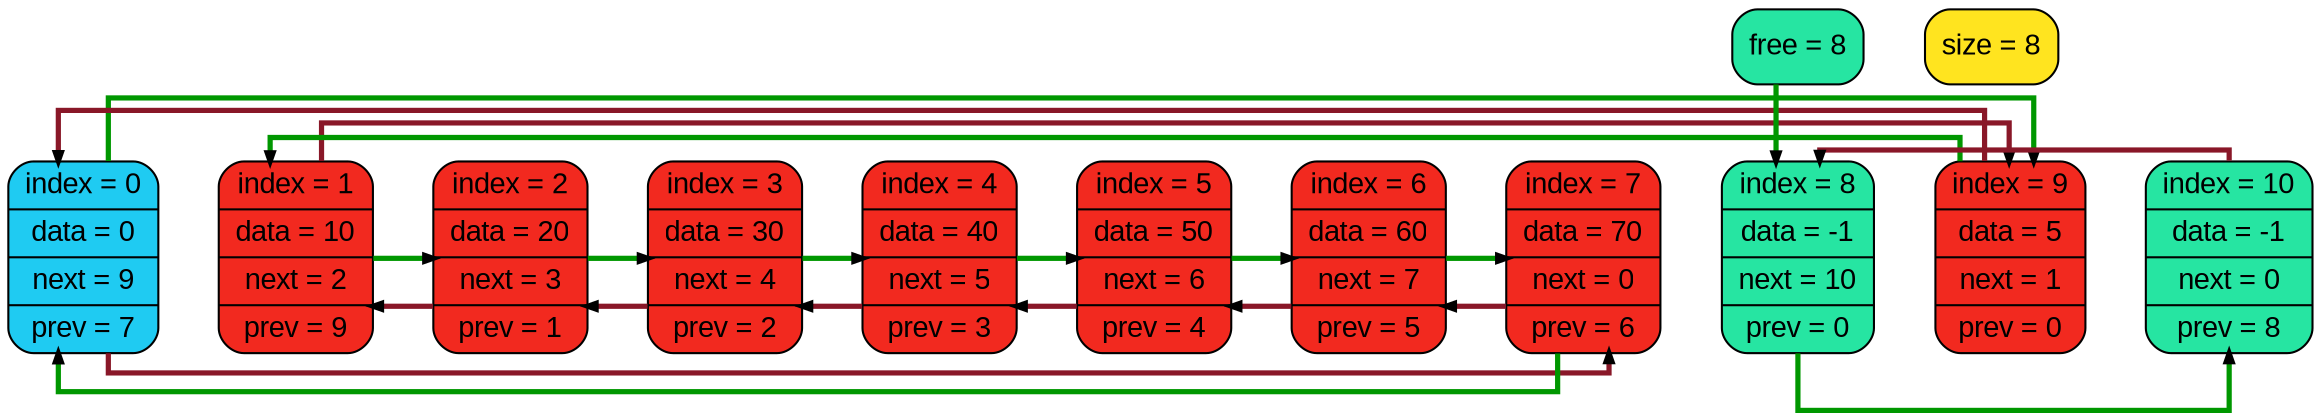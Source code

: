 digraph llist{
splines=ortho;
rankdir=HR;
nodesep=0.4;
node [shape=record, fontname="Arial"];
edge [style=bold, color="#009700:black;0.001", weight=0, penwidth=2.5, arrowsize=0.4];
0 [style = "filled, rounded", fillcolor="#1fcbf2", label=" {index = 0 | data = 0 | next = 9 | prev = 7}" ];
1 [style = "filled, rounded", fillcolor="#f2291f", label=" {index = 1 | data = 10 | next = 2 | prev = 9}" ];
2 [style = "filled, rounded", fillcolor="#f2291f", label=" {index = 2 | data = 20 | next = 3 | prev = 1}" ];
3 [style = "filled, rounded", fillcolor="#f2291f", label=" {index = 3 | data = 30 | next = 4 | prev = 2}" ];
4 [style = "filled, rounded", fillcolor="#f2291f", label=" {index = 4 | data = 40 | next = 5 | prev = 3}" ];
5 [style = "filled, rounded", fillcolor="#f2291f", label=" {index = 5 | data = 50 | next = 6 | prev = 4}" ];
6 [style = "filled, rounded", fillcolor="#f2291f", label=" {index = 6 | data = 60 | next = 7 | prev = 5}" ];
7 [style = "filled, rounded", fillcolor="#f2291f", label=" {index = 7 | data = 70 | next = 0 | prev = 6}" ];
8 [style = "filled, rounded", fillcolor="#f2291f", label=" {index = 8 | data = -1 | next = 10 | prev = 0}" ];
9 [style = "filled, rounded", fillcolor="#f2291f", label=" {index = 9 | data = 5 | next = 1 | prev = 0}" ];
10 [style = "filled, rounded", fillcolor="#f2291f", label=" {index = 10 | data = -1 | next = 0 | prev = 8}" ];
size [style = "filled, rounded", fillcolor="#ffe41f", label=" {size = 8}" ];
free [style = "filled, rounded", fillcolor="#26e5a2", label="free = 8" ];
8 [style = "filled, rounded", fillcolor="#26e5a2"];
10 [style = "filled, rounded", fillcolor="#26e5a2"];
{ rank = same; 0; 1; 2; 3; 4; 5; 6; 7; 8; 9; 10; }
0->1->2->3->4->5->6->7->8->9->10 [style=bold, weight=10, style=invis];
free->8;
1->2;
2->3;
3->4;
4->5;
5->6;
6->7;
8->10;
9->1;
0->9;
7->0;
edge [style=bold, color="#891728:black;0.001", weight=0, penwidth=2.5, arrowsize=0.4];
1->9;
2->1;
3->2;
4->3;
5->4;
6->5;
7->6;
10->8;
0->7;
9->0;
}
